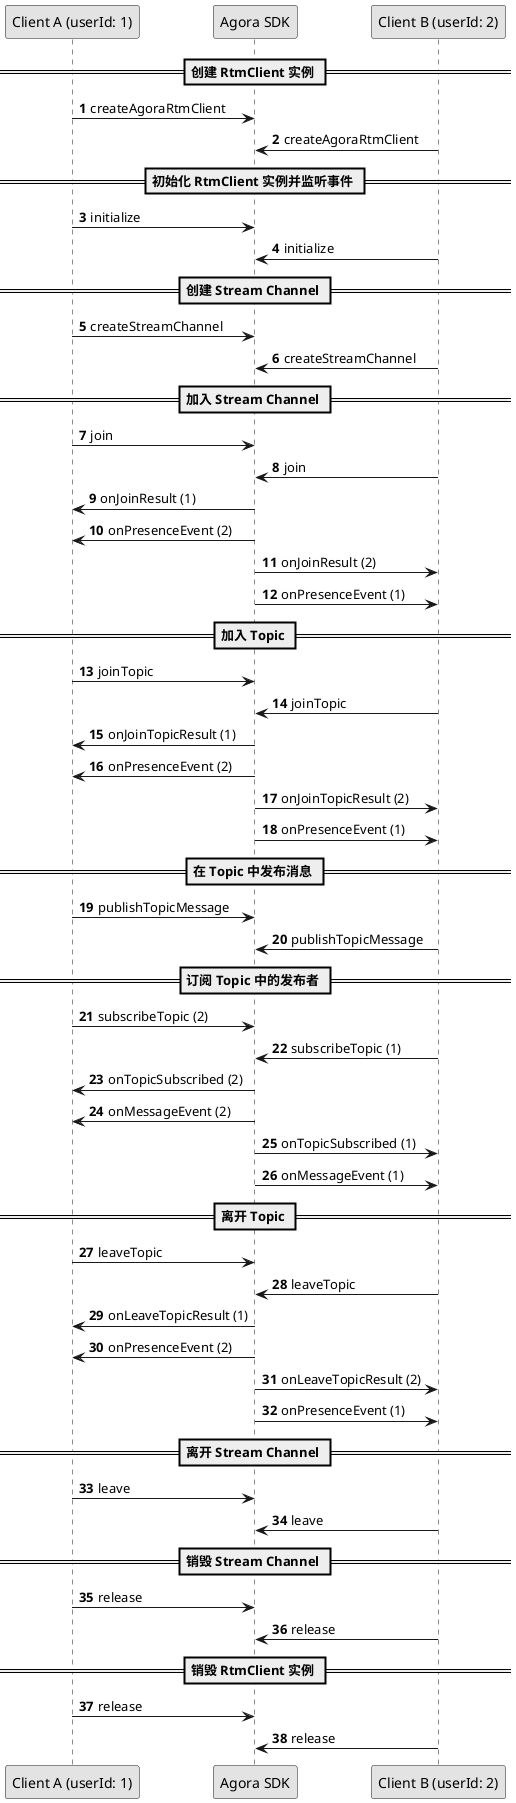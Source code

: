 @startuml
autonumber
skinparam monochrome true
participant "Client A (userId: 1)" as app1
participant "Agora SDK" as sdk
participant "Client B (userId: 2)" as app2
== 创建 RtmClient 实例 ==
app1 -> sdk: createAgoraRtmClient
app2 -> sdk: createAgoraRtmClient
== 初始化 RtmClient 实例并监听事件 ==
app1 -> sdk: initialize
app2 -> sdk: initialize
== 创建 Stream Channel ==
app1 -> sdk: createStreamChannel
app2 -> sdk: createStreamChannel
== 加入 Stream Channel ==
app1 -> sdk: join
app2 -> sdk: join
sdk -> app1: onJoinResult (1)
sdk -> app1: onPresenceEvent (2)
sdk -> app2: onJoinResult (2)
sdk -> app2: onPresenceEvent (1)
== 加入 Topic ==
app1 -> sdk: joinTopic
app2 -> sdk: joinTopic
sdk -> app1: onJoinTopicResult (1)
sdk -> app1: onPresenceEvent (2)
sdk -> app2: onJoinTopicResult (2)
sdk -> app2: onPresenceEvent (1)
== 在 Topic 中发布消息 ==
app1 -> sdk: publishTopicMessage
app2 -> sdk: publishTopicMessage
== 订阅 Topic 中的发布者 ==
app1 -> sdk: subscribeTopic (2)
app2 -> sdk: subscribeTopic (1)
sdk -> app1: onTopicSubscribed (2)
sdk -> app1: onMessageEvent (2)
sdk -> app2: onTopicSubscribed (1)
sdk -> app2: onMessageEvent (1)
== 离开 Topic ==
app1 -> sdk: leaveTopic
app2 -> sdk: leaveTopic
sdk -> app1: onLeaveTopicResult (1)
sdk -> app1: onPresenceEvent (2)
sdk -> app2: onLeaveTopicResult (2)
sdk -> app2: onPresenceEvent (1)
== 离开 Stream Channel ==
app1 -> sdk: leave
app2 -> sdk: leave
== 销毁 Stream Channel ==
app1 -> sdk: release
app2 -> sdk: release
== 销毁 RtmClient 实例 ==
app1 -> sdk: release
app2 -> sdk: release
@enduml